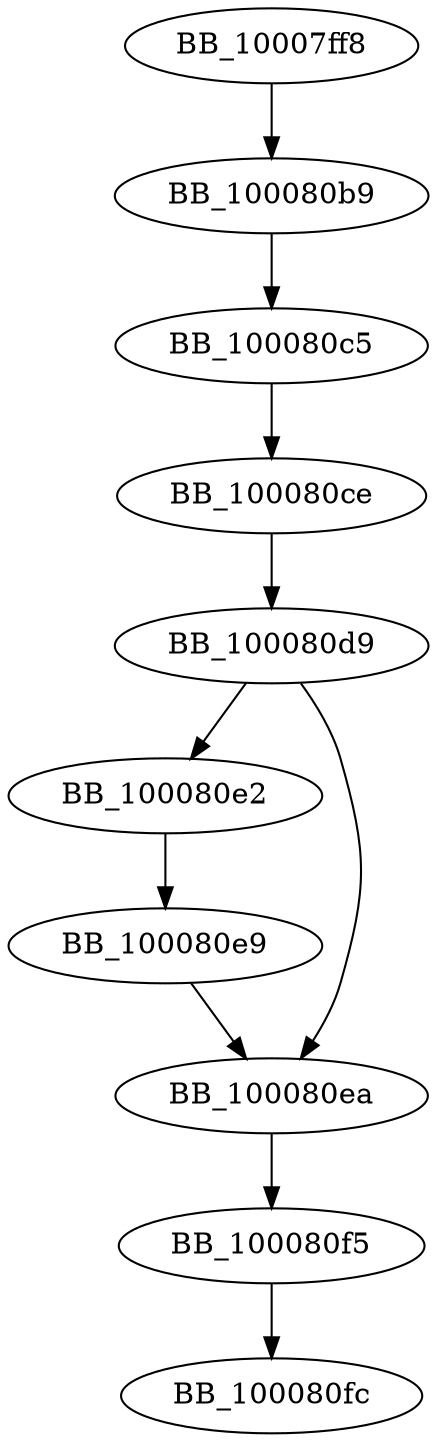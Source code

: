 DiGraph ___report_gsfailure{
BB_10007ff8->BB_100080b9
BB_100080b9->BB_100080c5
BB_100080c5->BB_100080ce
BB_100080ce->BB_100080d9
BB_100080d9->BB_100080e2
BB_100080d9->BB_100080ea
BB_100080e2->BB_100080e9
BB_100080e9->BB_100080ea
BB_100080ea->BB_100080f5
BB_100080f5->BB_100080fc
}

